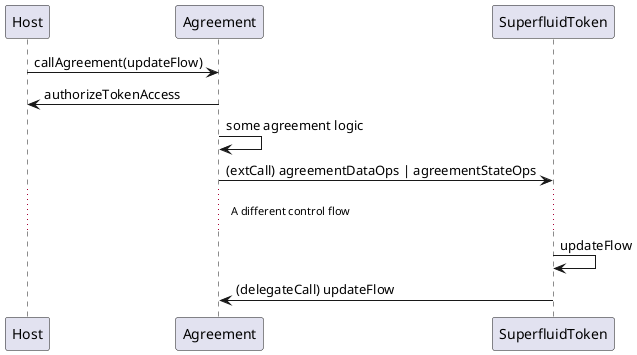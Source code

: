 @startuml
' Current model

Host -> Agreement: callAgreement(updateFlow)
Agreement -> Host: authorizeTokenAccess
Agreement -> Agreement: some agreement logic
Agreement -> SuperfluidToken: (extCall) agreementDataOps | agreementStateOps

... A different control flow ...

SuperfluidToken -> SuperfluidToken: updateFlow
SuperfluidToken -> Agreement: (delegateCall) updateFlow

@enduml
